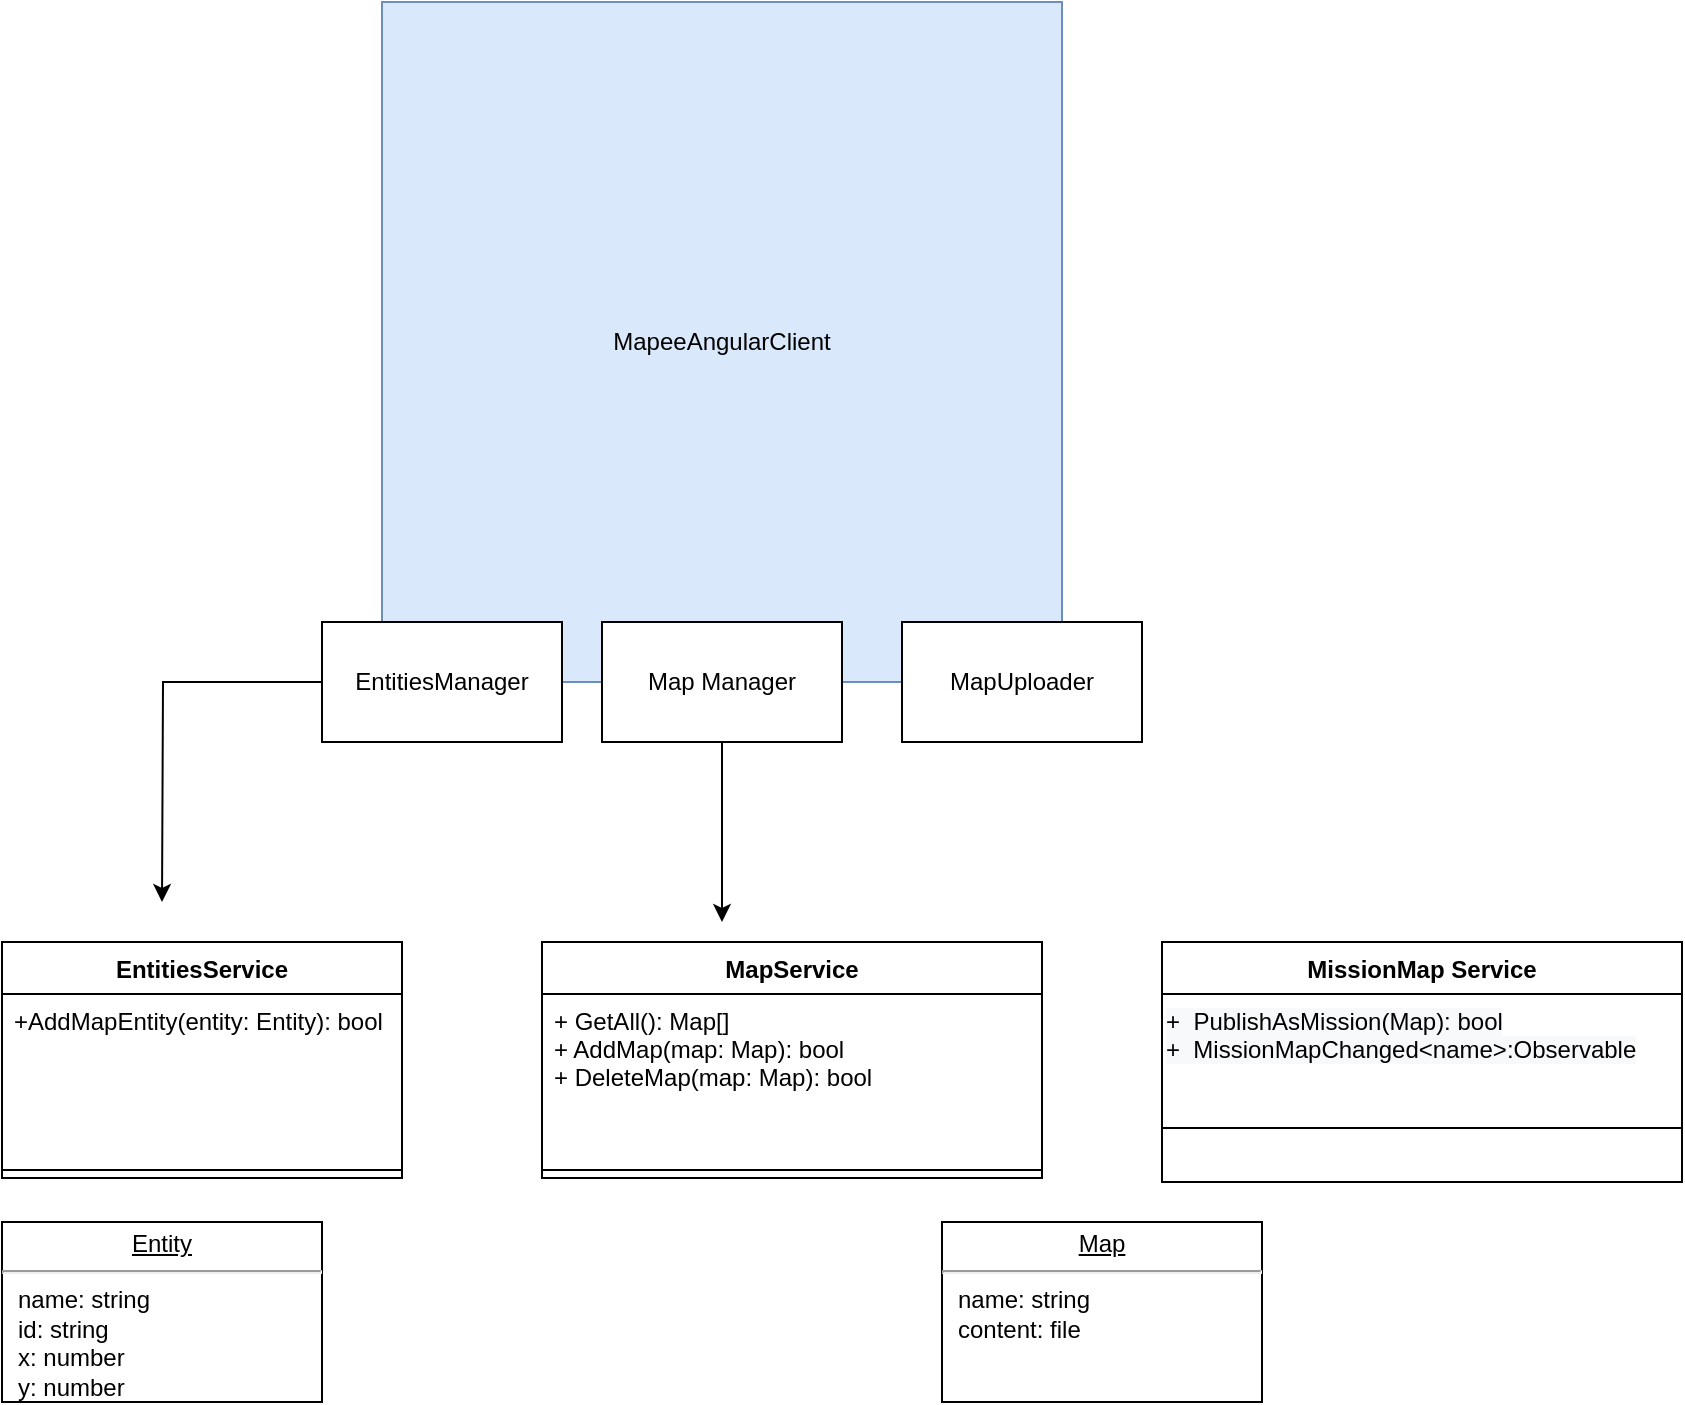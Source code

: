 <mxfile version="13.9.9" type="device"><diagram id="xINqdggTWodMOrQBatdI" name="Page-1"><mxGraphModel dx="782" dy="535" grid="1" gridSize="10" guides="1" tooltips="1" connect="1" arrows="1" fold="1" page="1" pageScale="1" pageWidth="850" pageHeight="1100" math="0" shadow="0"><root><mxCell id="0"/><mxCell id="1" parent="0"/><mxCell id="BfeQ8QVKyjJjinKNMfrT-1" value="MapeeAngularClient" style="whiteSpace=wrap;html=1;aspect=fixed;fillColor=#dae8fc;strokeColor=#6c8ebf;" parent="1" vertex="1"><mxGeometry x="230" y="310" width="340" height="340" as="geometry"/></mxCell><mxCell id="BfeQ8QVKyjJjinKNMfrT-23" style="edgeStyle=orthogonalEdgeStyle;rounded=0;orthogonalLoop=1;jettySize=auto;html=1;" parent="1" source="BfeQ8QVKyjJjinKNMfrT-2" edge="1"><mxGeometry relative="1" as="geometry"><mxPoint x="400" y="770" as="targetPoint"/></mxGeometry></mxCell><mxCell id="BfeQ8QVKyjJjinKNMfrT-2" value="Map Manager" style="rounded=0;whiteSpace=wrap;html=1;" parent="1" vertex="1"><mxGeometry x="340" y="620" width="120" height="60" as="geometry"/></mxCell><mxCell id="BfeQ8QVKyjJjinKNMfrT-10" style="edgeStyle=orthogonalEdgeStyle;rounded=0;orthogonalLoop=1;jettySize=auto;html=1;" parent="1" source="BfeQ8QVKyjJjinKNMfrT-3" edge="1"><mxGeometry relative="1" as="geometry"><mxPoint x="120" y="760" as="targetPoint"/></mxGeometry></mxCell><mxCell id="BfeQ8QVKyjJjinKNMfrT-3" value="EntitiesManager" style="rounded=0;whiteSpace=wrap;html=1;" parent="1" vertex="1"><mxGeometry x="200" y="620" width="120" height="60" as="geometry"/></mxCell><mxCell id="BfeQ8QVKyjJjinKNMfrT-4" value="MapUploader" style="rounded=0;whiteSpace=wrap;html=1;" parent="1" vertex="1"><mxGeometry x="490" y="620" width="120" height="60" as="geometry"/></mxCell><mxCell id="BfeQ8QVKyjJjinKNMfrT-11" value="&lt;p style=&quot;margin: 0px ; margin-top: 4px ; text-align: center ; text-decoration: underline&quot;&gt;Entity&lt;/p&gt;&lt;hr&gt;&lt;p style=&quot;margin: 0px ; margin-left: 8px&quot;&gt;name: string&amp;nbsp;&lt;/p&gt;&lt;p style=&quot;margin: 0px ; margin-left: 8px&quot;&gt;id: string&lt;/p&gt;&lt;p style=&quot;margin: 0px ; margin-left: 8px&quot;&gt;x: number&lt;br&gt;y: number&lt;br&gt;&lt;br&gt;&lt;/p&gt;" style="verticalAlign=top;align=left;overflow=fill;fontSize=12;fontFamily=Helvetica;html=1;" parent="1" vertex="1"><mxGeometry x="40" y="920" width="160" height="90" as="geometry"/></mxCell><mxCell id="BfeQ8QVKyjJjinKNMfrT-12" value="EntitiesService" style="swimlane;fontStyle=1;align=center;verticalAlign=top;childLayout=stackLayout;horizontal=1;startSize=26;horizontalStack=0;resizeParent=1;resizeParentMax=0;resizeLast=0;collapsible=1;marginBottom=0;" parent="1" vertex="1"><mxGeometry x="40" y="780" width="200" height="118" as="geometry"/></mxCell><mxCell id="BfeQ8QVKyjJjinKNMfrT-13" value="+AddMapEntity(entity: Entity): bool &#10;&#10;" style="text;strokeColor=none;fillColor=none;align=left;verticalAlign=top;spacingLeft=4;spacingRight=4;overflow=hidden;rotatable=0;points=[[0,0.5],[1,0.5]];portConstraint=eastwest;" parent="BfeQ8QVKyjJjinKNMfrT-12" vertex="1"><mxGeometry y="26" width="200" height="84" as="geometry"/></mxCell><mxCell id="BfeQ8QVKyjJjinKNMfrT-14" value="" style="line;strokeWidth=1;fillColor=none;align=left;verticalAlign=middle;spacingTop=-1;spacingLeft=3;spacingRight=3;rotatable=0;labelPosition=right;points=[];portConstraint=eastwest;" parent="BfeQ8QVKyjJjinKNMfrT-12" vertex="1"><mxGeometry y="110" width="200" height="8" as="geometry"/></mxCell><mxCell id="BfeQ8QVKyjJjinKNMfrT-15" value="&lt;p style=&quot;margin: 0px ; margin-top: 4px ; text-align: center ; text-decoration: underline&quot;&gt;Map&lt;/p&gt;&lt;hr&gt;&lt;p style=&quot;margin: 0px ; margin-left: 8px&quot;&gt;name: string&amp;nbsp;&lt;/p&gt;&lt;p style=&quot;margin: 0px ; margin-left: 8px&quot;&gt;content: file&lt;/p&gt;&lt;p style=&quot;margin: 0px ; margin-left: 8px&quot;&gt;&lt;br&gt;&lt;/p&gt;" style="verticalAlign=top;align=left;overflow=fill;fontSize=12;fontFamily=Helvetica;html=1;" parent="1" vertex="1"><mxGeometry x="510" y="920" width="160" height="90" as="geometry"/></mxCell><mxCell id="BfeQ8QVKyjJjinKNMfrT-17" value="MapService" style="swimlane;fontStyle=1;align=center;verticalAlign=top;childLayout=stackLayout;horizontal=1;startSize=26;horizontalStack=0;resizeParent=1;resizeParentMax=0;resizeLast=0;collapsible=1;marginBottom=0;" parent="1" vertex="1"><mxGeometry x="310" y="780" width="250" height="118" as="geometry"/></mxCell><mxCell id="BfeQ8QVKyjJjinKNMfrT-18" value="+ GetAll(): Map[]&#10;+ AddMap(map: Map): bool&#10;+ DeleteMap(map: Map): bool&#10;" style="text;strokeColor=none;fillColor=none;align=left;verticalAlign=top;spacingLeft=4;spacingRight=4;overflow=hidden;rotatable=0;points=[[0,0.5],[1,0.5]];portConstraint=eastwest;" parent="BfeQ8QVKyjJjinKNMfrT-17" vertex="1"><mxGeometry y="26" width="250" height="84" as="geometry"/></mxCell><mxCell id="BfeQ8QVKyjJjinKNMfrT-19" value="" style="line;strokeWidth=1;fillColor=none;align=left;verticalAlign=middle;spacingTop=-1;spacingLeft=3;spacingRight=3;rotatable=0;labelPosition=right;points=[];portConstraint=eastwest;" parent="BfeQ8QVKyjJjinKNMfrT-17" vertex="1"><mxGeometry y="110" width="250" height="8" as="geometry"/></mxCell><mxCell id="BfeQ8QVKyjJjinKNMfrT-28" value="MissionMap Service" style="swimlane;fontStyle=1;align=center;verticalAlign=top;childLayout=stackLayout;horizontal=1;startSize=26;horizontalStack=0;resizeParent=1;resizeParentMax=0;resizeLast=0;collapsible=1;marginBottom=0;" parent="1" vertex="1"><mxGeometry x="620" y="780" width="260" height="120" as="geometry"/></mxCell><mxCell id="wAoHf8d8e898xSS19y-t-2" value="&lt;span style=&quot;color: rgb(0 , 0 , 0) ; font-family: &amp;#34;helvetica&amp;#34; ; font-size: 12px ; font-style: normal ; font-weight: 400 ; letter-spacing: normal ; text-align: left ; text-indent: 0px ; text-transform: none ; word-spacing: 0px ; background-color: rgb(248 , 249 , 250) ; display: inline ; float: none&quot;&gt;&lt;span&gt;+&amp;nbsp;&amp;nbsp;&lt;/span&gt;PublishAsMission(Map): bool&lt;/span&gt;&lt;br style=&quot;padding: 0px ; margin: 0px ; color: rgb(0 , 0 , 0) ; font-family: &amp;#34;helvetica&amp;#34; ; font-size: 12px ; font-style: normal ; font-weight: 400 ; letter-spacing: normal ; text-align: left ; text-indent: 0px ; text-transform: none ; word-spacing: 0px ; background-color: rgb(248 , 249 , 250)&quot;&gt;&lt;span style=&quot;color: rgb(0 , 0 , 0) ; font-family: &amp;#34;helvetica&amp;#34; ; font-size: 12px ; font-style: normal ; font-weight: 400 ; letter-spacing: normal ; text-align: left ; text-indent: 0px ; text-transform: none ; word-spacing: 0px ; background-color: rgb(248 , 249 , 250) ; display: inline ; float: none&quot;&gt;+&amp;nbsp; MissionMapChanged&amp;lt;name&amp;gt;:Observable&lt;/span&gt;" style="text;whiteSpace=wrap;html=1;" vertex="1" parent="BfeQ8QVKyjJjinKNMfrT-28"><mxGeometry y="26" width="260" height="40" as="geometry"/></mxCell><mxCell id="BfeQ8QVKyjJjinKNMfrT-30" value="" style="line;strokeWidth=1;fillColor=none;align=left;verticalAlign=middle;spacingTop=-1;spacingLeft=3;spacingRight=3;rotatable=0;labelPosition=right;points=[];portConstraint=eastwest;" parent="BfeQ8QVKyjJjinKNMfrT-28" vertex="1"><mxGeometry y="66" width="260" height="54" as="geometry"/></mxCell></root></mxGraphModel></diagram></mxfile>
